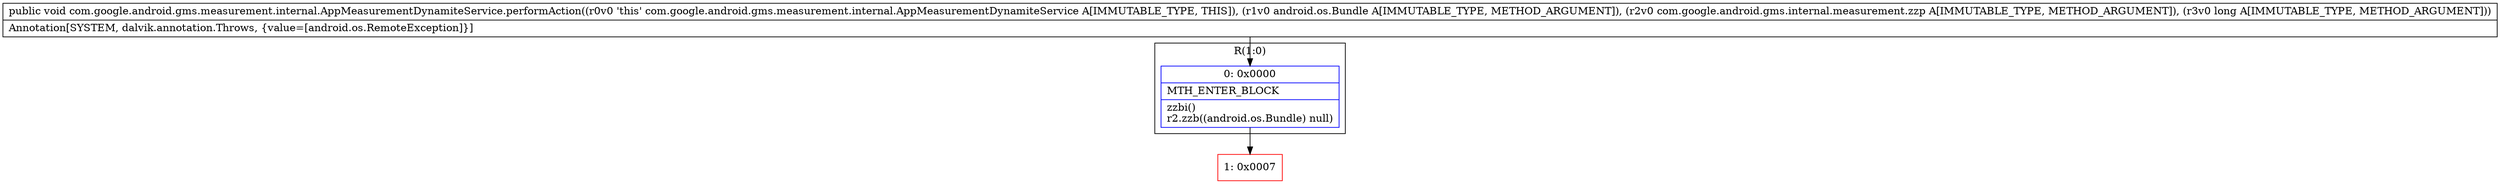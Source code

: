 digraph "CFG forcom.google.android.gms.measurement.internal.AppMeasurementDynamiteService.performAction(Landroid\/os\/Bundle;Lcom\/google\/android\/gms\/internal\/measurement\/zzp;J)V" {
subgraph cluster_Region_755544007 {
label = "R(1:0)";
node [shape=record,color=blue];
Node_0 [shape=record,label="{0\:\ 0x0000|MTH_ENTER_BLOCK\l|zzbi()\lr2.zzb((android.os.Bundle) null)\l}"];
}
Node_1 [shape=record,color=red,label="{1\:\ 0x0007}"];
MethodNode[shape=record,label="{public void com.google.android.gms.measurement.internal.AppMeasurementDynamiteService.performAction((r0v0 'this' com.google.android.gms.measurement.internal.AppMeasurementDynamiteService A[IMMUTABLE_TYPE, THIS]), (r1v0 android.os.Bundle A[IMMUTABLE_TYPE, METHOD_ARGUMENT]), (r2v0 com.google.android.gms.internal.measurement.zzp A[IMMUTABLE_TYPE, METHOD_ARGUMENT]), (r3v0 long A[IMMUTABLE_TYPE, METHOD_ARGUMENT]))  | Annotation[SYSTEM, dalvik.annotation.Throws, \{value=[android.os.RemoteException]\}]\l}"];
MethodNode -> Node_0;
Node_0 -> Node_1;
}

